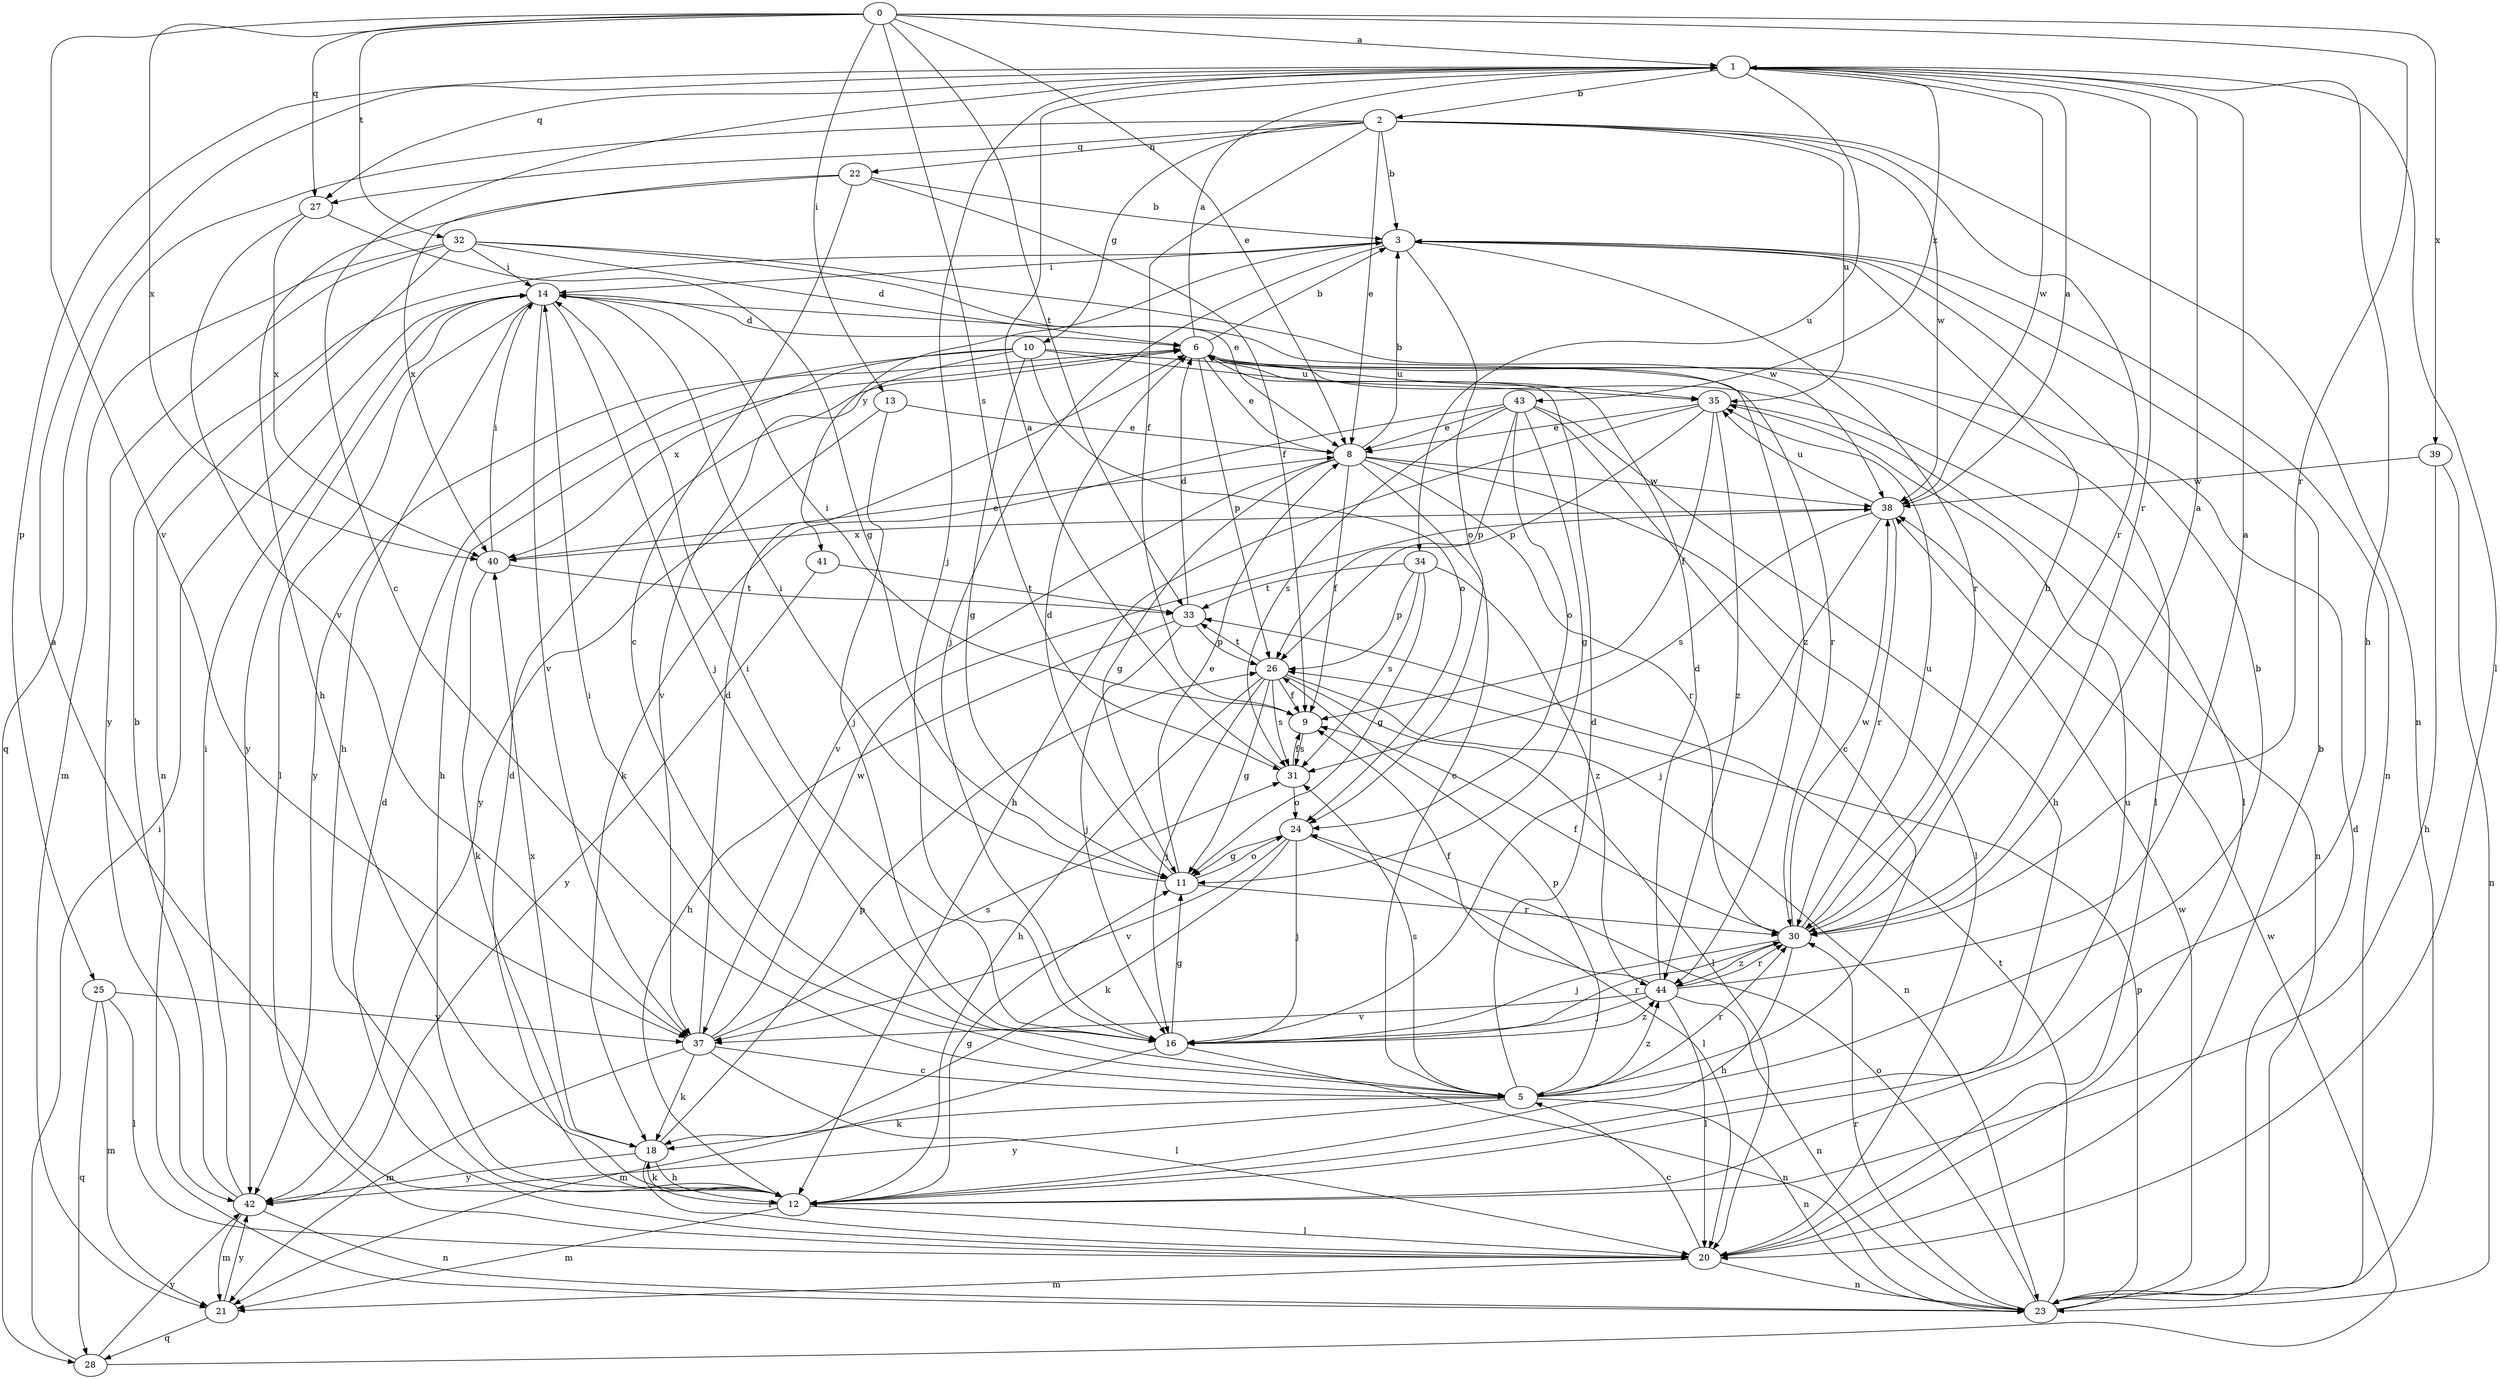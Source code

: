strict digraph  {
0;
1;
2;
3;
5;
6;
8;
9;
10;
11;
12;
13;
14;
16;
18;
20;
21;
22;
23;
24;
25;
26;
27;
28;
30;
31;
32;
33;
34;
35;
37;
38;
39;
40;
41;
42;
43;
44;
0 -> 1  [label=a];
0 -> 8  [label=e];
0 -> 13  [label=i];
0 -> 27  [label=q];
0 -> 30  [label=r];
0 -> 31  [label=s];
0 -> 32  [label=t];
0 -> 33  [label=t];
0 -> 37  [label=v];
0 -> 39  [label=x];
0 -> 40  [label=x];
1 -> 2  [label=b];
1 -> 5  [label=c];
1 -> 12  [label=h];
1 -> 16  [label=j];
1 -> 20  [label=l];
1 -> 25  [label=p];
1 -> 27  [label=q];
1 -> 30  [label=r];
1 -> 34  [label=u];
1 -> 38  [label=w];
1 -> 43  [label=z];
2 -> 3  [label=b];
2 -> 8  [label=e];
2 -> 9  [label=f];
2 -> 10  [label=g];
2 -> 22  [label=n];
2 -> 23  [label=n];
2 -> 27  [label=q];
2 -> 28  [label=q];
2 -> 30  [label=r];
2 -> 35  [label=u];
2 -> 38  [label=w];
3 -> 14  [label=i];
3 -> 16  [label=j];
3 -> 23  [label=n];
3 -> 24  [label=o];
3 -> 30  [label=r];
3 -> 41  [label=y];
5 -> 3  [label=b];
5 -> 6  [label=d];
5 -> 14  [label=i];
5 -> 18  [label=k];
5 -> 23  [label=n];
5 -> 26  [label=p];
5 -> 30  [label=r];
5 -> 31  [label=s];
5 -> 42  [label=y];
5 -> 44  [label=z];
6 -> 1  [label=a];
6 -> 3  [label=b];
6 -> 8  [label=e];
6 -> 12  [label=h];
6 -> 20  [label=l];
6 -> 26  [label=p];
6 -> 30  [label=r];
6 -> 35  [label=u];
8 -> 3  [label=b];
8 -> 5  [label=c];
8 -> 9  [label=f];
8 -> 11  [label=g];
8 -> 20  [label=l];
8 -> 30  [label=r];
8 -> 37  [label=v];
8 -> 38  [label=w];
9 -> 14  [label=i];
9 -> 31  [label=s];
10 -> 11  [label=g];
10 -> 20  [label=l];
10 -> 24  [label=o];
10 -> 35  [label=u];
10 -> 37  [label=v];
10 -> 40  [label=x];
10 -> 42  [label=y];
11 -> 6  [label=d];
11 -> 8  [label=e];
11 -> 14  [label=i];
11 -> 24  [label=o];
11 -> 30  [label=r];
12 -> 1  [label=a];
12 -> 6  [label=d];
12 -> 11  [label=g];
12 -> 18  [label=k];
12 -> 20  [label=l];
12 -> 21  [label=m];
12 -> 35  [label=u];
13 -> 8  [label=e];
13 -> 16  [label=j];
13 -> 42  [label=y];
14 -> 6  [label=d];
14 -> 12  [label=h];
14 -> 16  [label=j];
14 -> 20  [label=l];
14 -> 37  [label=v];
14 -> 42  [label=y];
14 -> 44  [label=z];
16 -> 11  [label=g];
16 -> 14  [label=i];
16 -> 21  [label=m];
16 -> 23  [label=n];
16 -> 30  [label=r];
16 -> 44  [label=z];
18 -> 12  [label=h];
18 -> 20  [label=l];
18 -> 26  [label=p];
18 -> 40  [label=x];
18 -> 42  [label=y];
20 -> 3  [label=b];
20 -> 5  [label=c];
20 -> 6  [label=d];
20 -> 21  [label=m];
20 -> 23  [label=n];
21 -> 28  [label=q];
21 -> 42  [label=y];
22 -> 3  [label=b];
22 -> 5  [label=c];
22 -> 9  [label=f];
22 -> 12  [label=h];
22 -> 40  [label=x];
23 -> 6  [label=d];
23 -> 24  [label=o];
23 -> 26  [label=p];
23 -> 30  [label=r];
23 -> 33  [label=t];
23 -> 38  [label=w];
24 -> 11  [label=g];
24 -> 16  [label=j];
24 -> 18  [label=k];
24 -> 20  [label=l];
24 -> 37  [label=v];
25 -> 20  [label=l];
25 -> 21  [label=m];
25 -> 28  [label=q];
25 -> 37  [label=v];
26 -> 9  [label=f];
26 -> 11  [label=g];
26 -> 12  [label=h];
26 -> 16  [label=j];
26 -> 20  [label=l];
26 -> 23  [label=n];
26 -> 31  [label=s];
26 -> 33  [label=t];
27 -> 11  [label=g];
27 -> 37  [label=v];
27 -> 40  [label=x];
28 -> 14  [label=i];
28 -> 38  [label=w];
28 -> 42  [label=y];
30 -> 1  [label=a];
30 -> 3  [label=b];
30 -> 9  [label=f];
30 -> 12  [label=h];
30 -> 16  [label=j];
30 -> 35  [label=u];
30 -> 38  [label=w];
30 -> 44  [label=z];
31 -> 1  [label=a];
31 -> 9  [label=f];
31 -> 24  [label=o];
32 -> 6  [label=d];
32 -> 8  [label=e];
32 -> 14  [label=i];
32 -> 21  [label=m];
32 -> 23  [label=n];
32 -> 38  [label=w];
32 -> 42  [label=y];
33 -> 6  [label=d];
33 -> 12  [label=h];
33 -> 16  [label=j];
33 -> 26  [label=p];
34 -> 11  [label=g];
34 -> 26  [label=p];
34 -> 31  [label=s];
34 -> 33  [label=t];
34 -> 44  [label=z];
35 -> 8  [label=e];
35 -> 9  [label=f];
35 -> 12  [label=h];
35 -> 23  [label=n];
35 -> 26  [label=p];
35 -> 44  [label=z];
37 -> 5  [label=c];
37 -> 6  [label=d];
37 -> 18  [label=k];
37 -> 20  [label=l];
37 -> 21  [label=m];
37 -> 31  [label=s];
37 -> 38  [label=w];
38 -> 1  [label=a];
38 -> 16  [label=j];
38 -> 30  [label=r];
38 -> 31  [label=s];
38 -> 35  [label=u];
38 -> 40  [label=x];
39 -> 12  [label=h];
39 -> 23  [label=n];
39 -> 38  [label=w];
40 -> 8  [label=e];
40 -> 14  [label=i];
40 -> 18  [label=k];
40 -> 33  [label=t];
41 -> 33  [label=t];
41 -> 42  [label=y];
42 -> 3  [label=b];
42 -> 14  [label=i];
42 -> 21  [label=m];
42 -> 23  [label=n];
43 -> 5  [label=c];
43 -> 8  [label=e];
43 -> 11  [label=g];
43 -> 12  [label=h];
43 -> 18  [label=k];
43 -> 24  [label=o];
43 -> 26  [label=p];
43 -> 31  [label=s];
44 -> 1  [label=a];
44 -> 6  [label=d];
44 -> 9  [label=f];
44 -> 16  [label=j];
44 -> 20  [label=l];
44 -> 23  [label=n];
44 -> 30  [label=r];
44 -> 37  [label=v];
}
